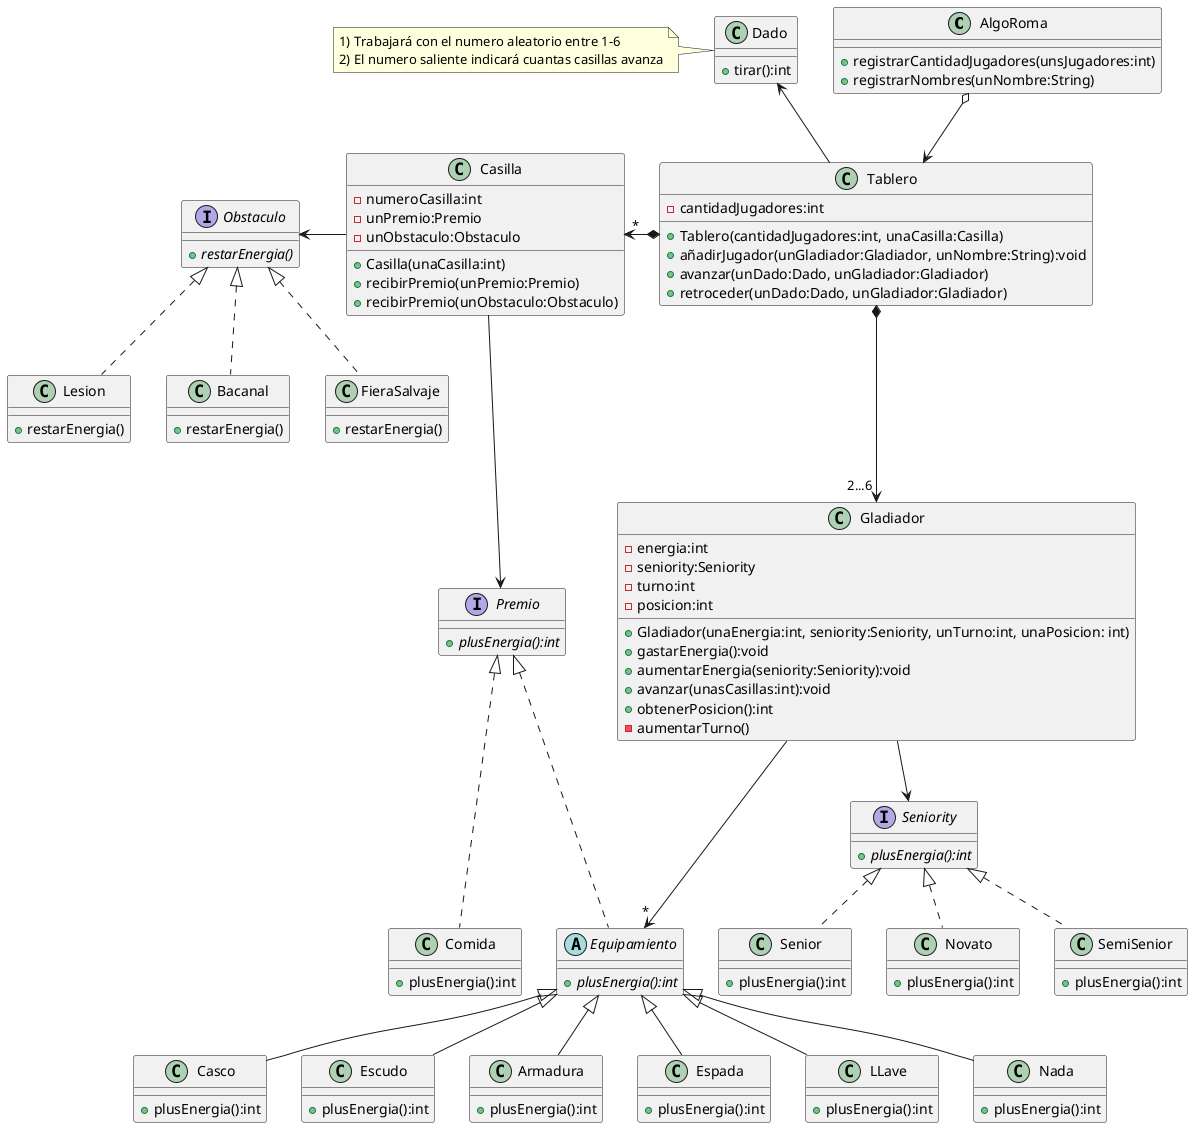 @startuml


class   AlgoRoma{
    +registrarCantidadJugadores(unsJugadores:int)
    +registrarNombres(unNombre:String)
}


class Gladiador{
    -energia:int
    -seniority:Seniority
    -turno:int
    -posicion:int
    +Gladiador(unaEnergia:int, seniority:Seniority, unTurno:int, unaPosicion: int)
    +gastarEnergia():void
    +aumentarEnergia(seniority:Seniority):void
    +avanzar(unasCasillas:int):void
    +obtenerPosicion():int
    -aumentarTurno()

}


class Tablero{
    -cantidadJugadores:int
    +Tablero(cantidadJugadores:int, unaCasilla:Casilla)
    +añadirJugador(unGladiador:Gladiador, unNombre:String):void
    +avanzar(unDado:Dado, unGladiador:Gladiador)
    +retroceder(unDado:Dado, unGladiador:Gladiador)
}


class Dado{
    +tirar():int
}
note left: 1) Trabajará con el numero aleatorio entre 1-6\n2) El numero saliente indicará cuantas casillas avanza


interface Premio{
    +{abstract}plusEnergia():int
}

interface  Obstaculo{
    +{abstract}restarEnergia()
}
class Bacanal{
    +restarEnergia()
}
class FieraSalvaje{
    +restarEnergia()
}
class Lesion{
    +restarEnergia()
}


interface  Seniority{

    +{abstract}plusEnergia():int

}
class Novato{
    +plusEnergia():int
}
class SemiSenior{
    +plusEnergia():int
}
class Senior{
    +plusEnergia():int
}


abstract class  Equipamiento{
    +{abstract}plusEnergia():int
}
class Casco{
    +plusEnergia():int
}
class Escudo{
    +plusEnergia():int
}
class Armadura{
    +plusEnergia():int
}
class Espada{
    +plusEnergia():int
}
class LLave{
    +plusEnergia():int
}
class Nada{
    +plusEnergia():int
}

class Comida{
    +plusEnergia():int
}

class Casilla{
    -numeroCasilla:int
    -unPremio:Premio
    -unObstaculo:Obstaculo
    +Casilla(unaCasilla:int)
    +recibirPremio(unPremio:Premio)
    +recibirPremio(unObstaculo:Obstaculo)
}


Tablero *-left->"*"Casilla
Tablero *--->"2...6 "Gladiador
AlgoRoma o--> Tablero
Tablero -up-> Dado

Casilla --left-> Obstaculo
Casilla ---> Premio
Gladiador --> Seniority

Premio <|... Comida
Premio <|... Equipamiento

Equipamiento <|-- Casco
Equipamiento <|-- Escudo
Equipamiento <|-- Armadura
Equipamiento <|-- Espada
Equipamiento <|-- LLave
Equipamiento <|-- Nada

Obstaculo <|.. Bacanal
Obstaculo <|.. FieraSalvaje
Obstaculo <|.. Lesion

Seniority <|.. Novato
Seniority <|.. SemiSenior
Seniority <|.. Senior

Gladiador -> "*"Equipamiento

@enduml